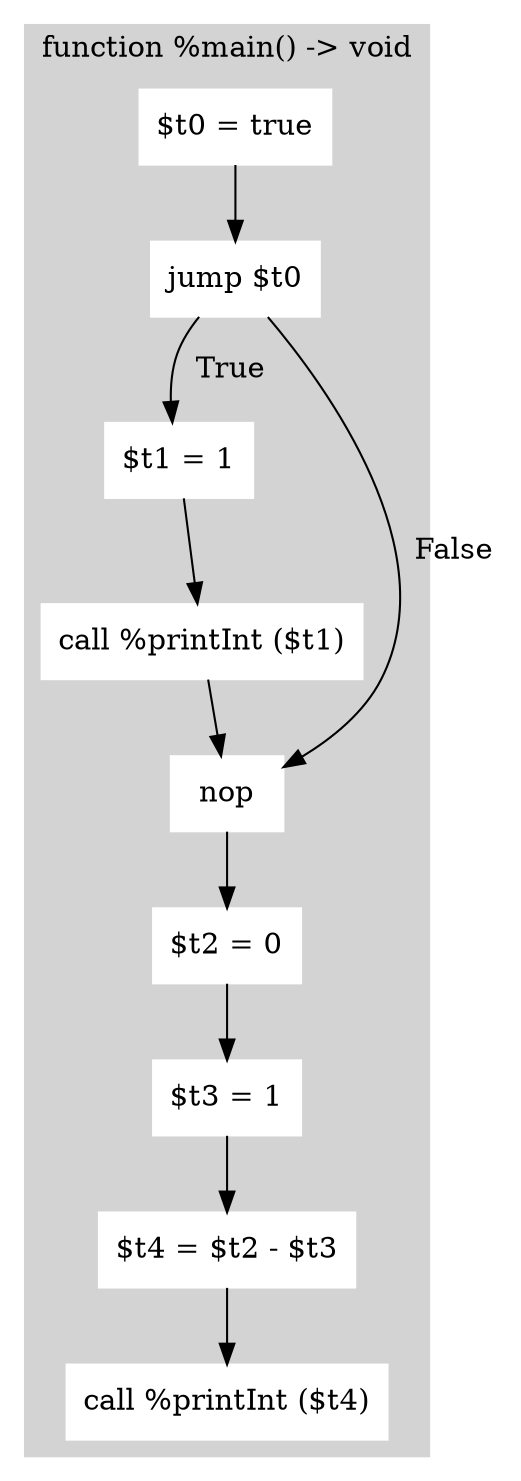 digraph Program {
  node [shape=rectangle]; 

  subgraph cluster_main {
    style=filled;color=lightgrey;node [style=filled, color=white];
    label="function %main() -> void";
    main_n0 [label="$t0 = true"];
    main_n1 [label="jump $t0"];
    main_n2 [label="$t1 = 1"];
    main_n3 [label="call %printInt ($t1)"];
    main_n4 [label="nop"];
    main_n5 [label="$t2 = 0"];
    main_n6 [label="$t3 = 1"];
    main_n7 [label="$t4 = $t2 - $t3"];
    main_n8 [label="call %printInt ($t4)"];
    main_n0 -> main_n1;
    main_n1 -> main_n4 [label="  False  "];
    main_n1 -> main_n2 [label="  True  "];
    main_n2 -> main_n3;
    main_n3 -> main_n4;
    main_n4 -> main_n5;
    main_n5 -> main_n6;
    main_n6 -> main_n7;
    main_n7 -> main_n8;
  }

}